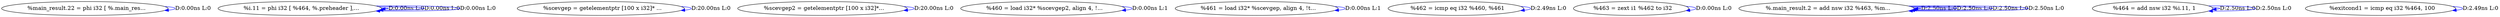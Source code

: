 digraph {
Node0x37d5980[label="  %main_result.22 = phi i32 [ %.main_res..."];
Node0x37d5980 -> Node0x37d5980[label="D:0.00ns L:0",color=blue];
Node0x37d5a60[label="  %i.11 = phi i32 [ %464, %.preheader ],..."];
Node0x37d5a60 -> Node0x37d5a60[label="D:0.00ns L:0",color=blue];
Node0x37d5a60 -> Node0x37d5a60[label="D:0.00ns L:0",color=blue];
Node0x37d5a60 -> Node0x37d5a60[label="D:0.00ns L:0",color=blue];
Node0x37d5b40[label="  %scevgep = getelementptr [100 x i32]* ..."];
Node0x37d5b40 -> Node0x37d5b40[label="D:20.00ns L:0",color=blue];
Node0x37d5c60[label="  %scevgep2 = getelementptr [100 x i32]*..."];
Node0x37d5c60 -> Node0x37d5c60[label="D:20.00ns L:0",color=blue];
Node0x37d5d40[label="  %460 = load i32* %scevgep2, align 4, !..."];
Node0x37d5d40 -> Node0x37d5d40[label="D:0.00ns L:1",color=blue];
Node0x37d5e20[label="  %461 = load i32* %scevgep, align 4, !t..."];
Node0x37d5e20 -> Node0x37d5e20[label="D:0.00ns L:1",color=blue];
Node0x37d5f00[label="  %462 = icmp eq i32 %460, %461"];
Node0x37d5f00 -> Node0x37d5f00[label="D:2.49ns L:0",color=blue];
Node0x37d6020[label="  %463 = zext i1 %462 to i32"];
Node0x37d6020 -> Node0x37d6020[label="D:0.00ns L:0",color=blue];
Node0x37d6100[label="  %.main_result.2 = add nsw i32 %463, %m..."];
Node0x37d6100 -> Node0x37d6100[label="D:2.50ns L:0",color=blue];
Node0x37d6100 -> Node0x37d6100[label="D:2.50ns L:0",color=blue];
Node0x37d6100 -> Node0x37d6100[label="D:2.50ns L:0",color=blue];
Node0x37d6100 -> Node0x37d6100[label="D:2.50ns L:0",color=blue];
Node0x37d61e0[label="  %464 = add nsw i32 %i.11, 1"];
Node0x37d61e0 -> Node0x37d61e0[label="D:2.50ns L:0",color=blue];
Node0x37d61e0 -> Node0x37d61e0[label="D:2.50ns L:0",color=blue];
Node0x37d62c0[label="  %exitcond1 = icmp eq i32 %464, 100"];
Node0x37d62c0 -> Node0x37d62c0[label="D:2.49ns L:0",color=blue];
}
